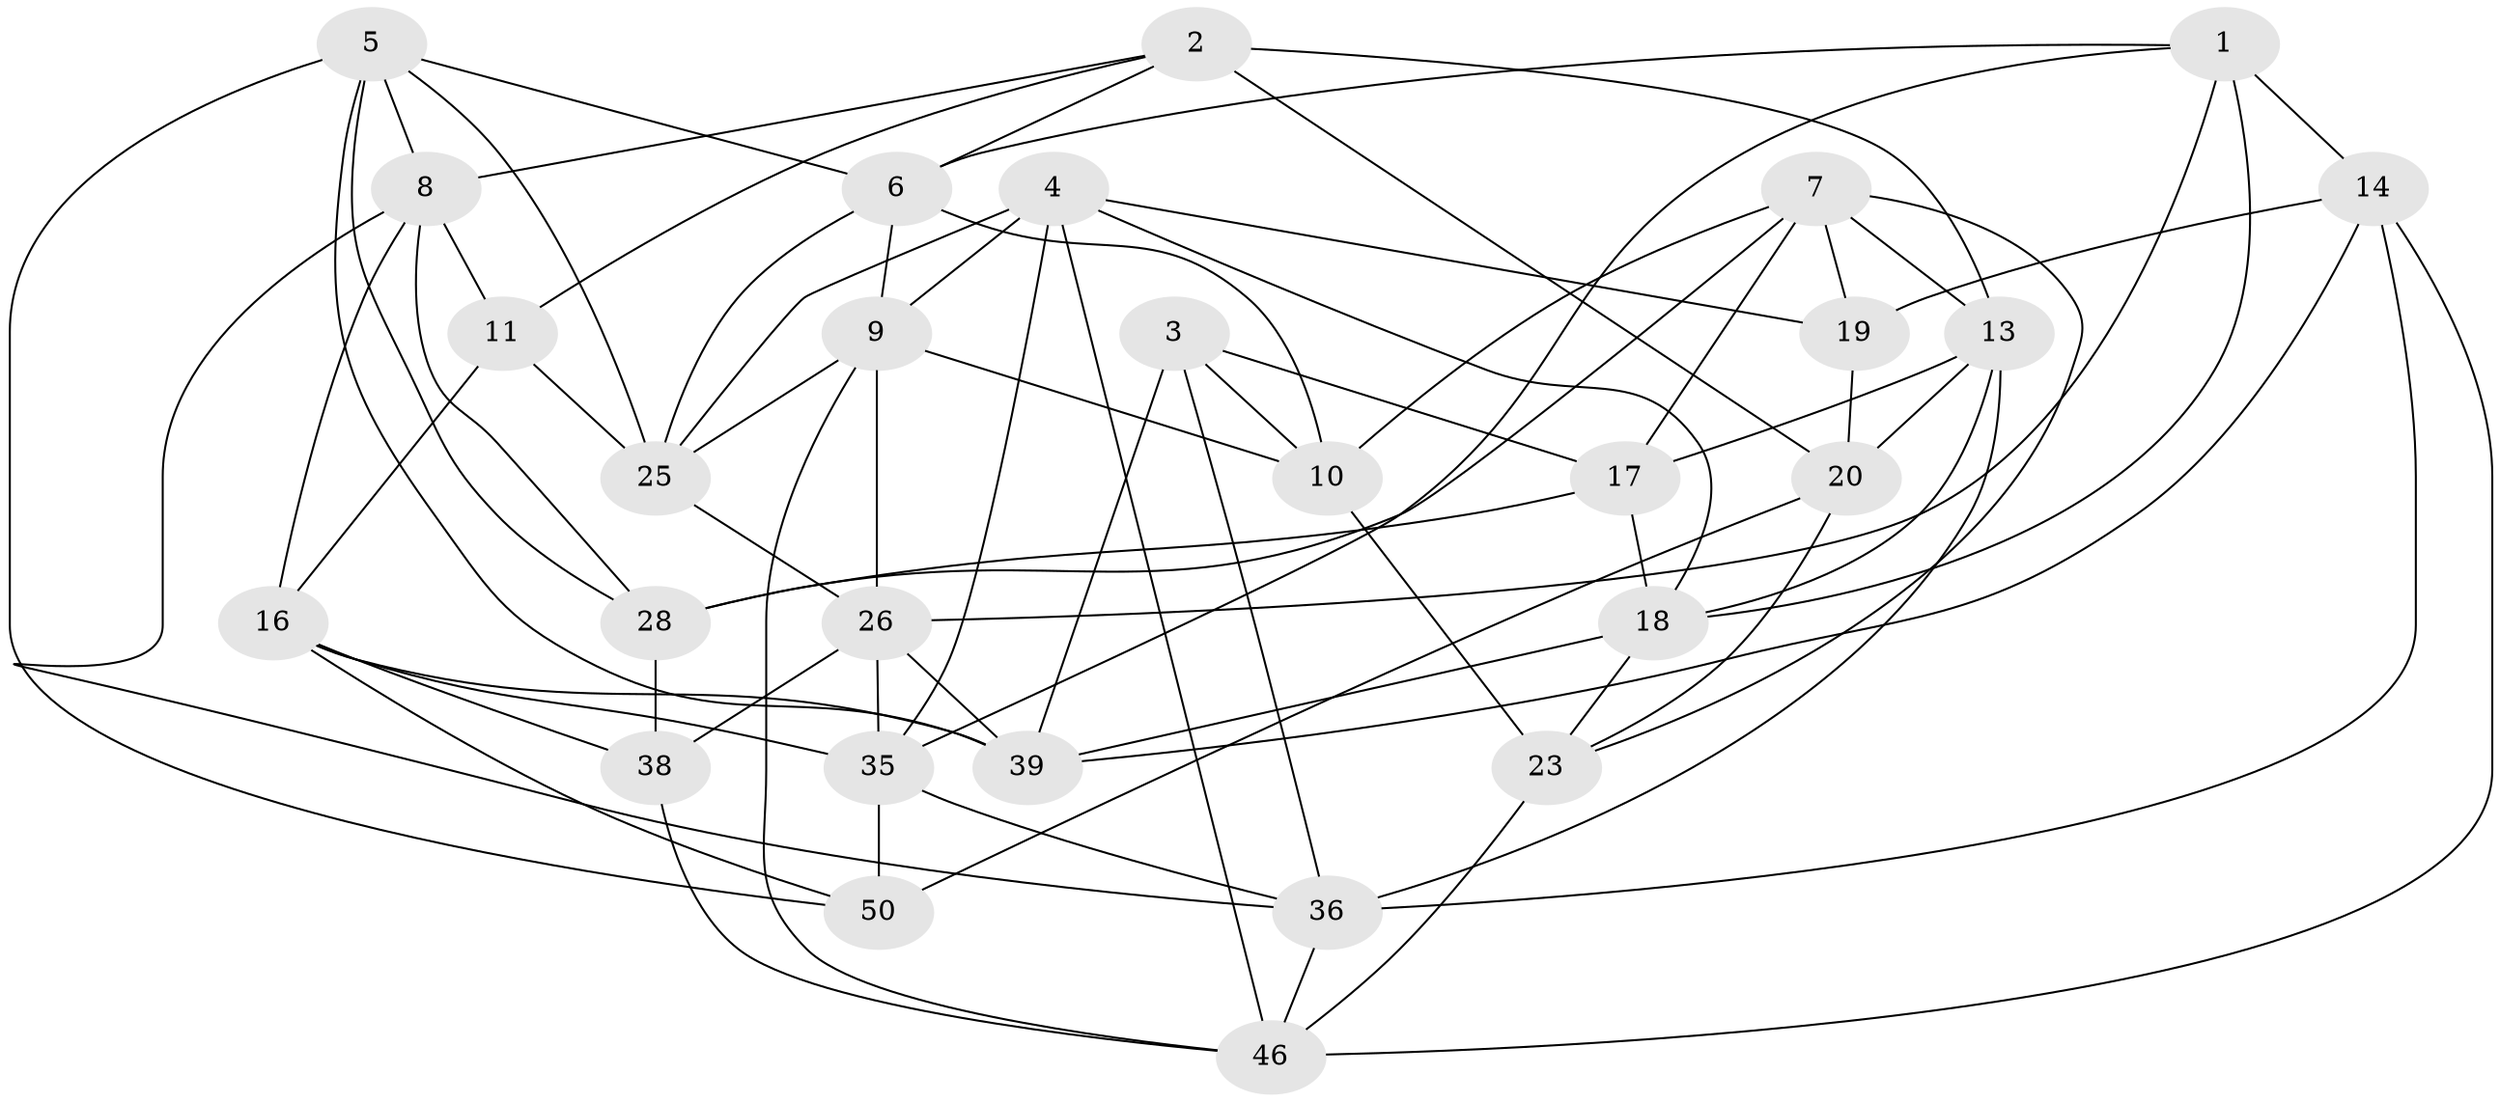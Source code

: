 // original degree distribution, {4: 1.0}
// Generated by graph-tools (version 1.1) at 2025/42/03/06/25 10:42:25]
// undirected, 28 vertices, 75 edges
graph export_dot {
graph [start="1"]
  node [color=gray90,style=filled];
  1 [super="+49"];
  2 [super="+24"];
  3;
  4 [super="+31"];
  5 [super="+12"];
  6 [super="+30"];
  7 [super="+22"];
  8 [super="+15"];
  9 [super="+42"];
  10 [super="+29"];
  11;
  13 [super="+32"];
  14 [super="+21"];
  16 [super="+51"];
  17 [super="+40"];
  18 [super="+27"];
  19;
  20 [super="+34"];
  23 [super="+44"];
  25 [super="+43"];
  26 [super="+37"];
  28 [super="+33"];
  35 [super="+45"];
  36 [super="+47"];
  38;
  39 [super="+41"];
  46 [super="+48"];
  50;
  1 -- 14 [weight=2];
  1 -- 6;
  1 -- 35;
  1 -- 26;
  1 -- 18;
  2 -- 8;
  2 -- 6;
  2 -- 13;
  2 -- 11;
  2 -- 20 [weight=2];
  3 -- 17;
  3 -- 39;
  3 -- 36;
  3 -- 10;
  4 -- 19;
  4 -- 9;
  4 -- 25;
  4 -- 46;
  4 -- 35;
  4 -- 18;
  5 -- 50;
  5 -- 28;
  5 -- 25;
  5 -- 8;
  5 -- 6;
  5 -- 39;
  6 -- 25;
  6 -- 9;
  6 -- 10;
  7 -- 28;
  7 -- 17;
  7 -- 19;
  7 -- 23;
  7 -- 13;
  7 -- 10;
  8 -- 16;
  8 -- 28;
  8 -- 11;
  8 -- 36;
  9 -- 46;
  9 -- 26;
  9 -- 10;
  9 -- 25;
  10 -- 23 [weight=2];
  11 -- 25;
  11 -- 16;
  13 -- 17;
  13 -- 20;
  13 -- 18;
  13 -- 36;
  14 -- 46;
  14 -- 19;
  14 -- 39;
  14 -- 36;
  16 -- 50;
  16 -- 35;
  16 -- 38;
  16 -- 39;
  17 -- 28 [weight=2];
  17 -- 18;
  18 -- 39;
  18 -- 23;
  19 -- 20;
  20 -- 50;
  20 -- 23;
  23 -- 46;
  25 -- 26;
  26 -- 38;
  26 -- 39;
  26 -- 35;
  28 -- 38;
  35 -- 50;
  35 -- 36;
  36 -- 46;
  38 -- 46;
}
